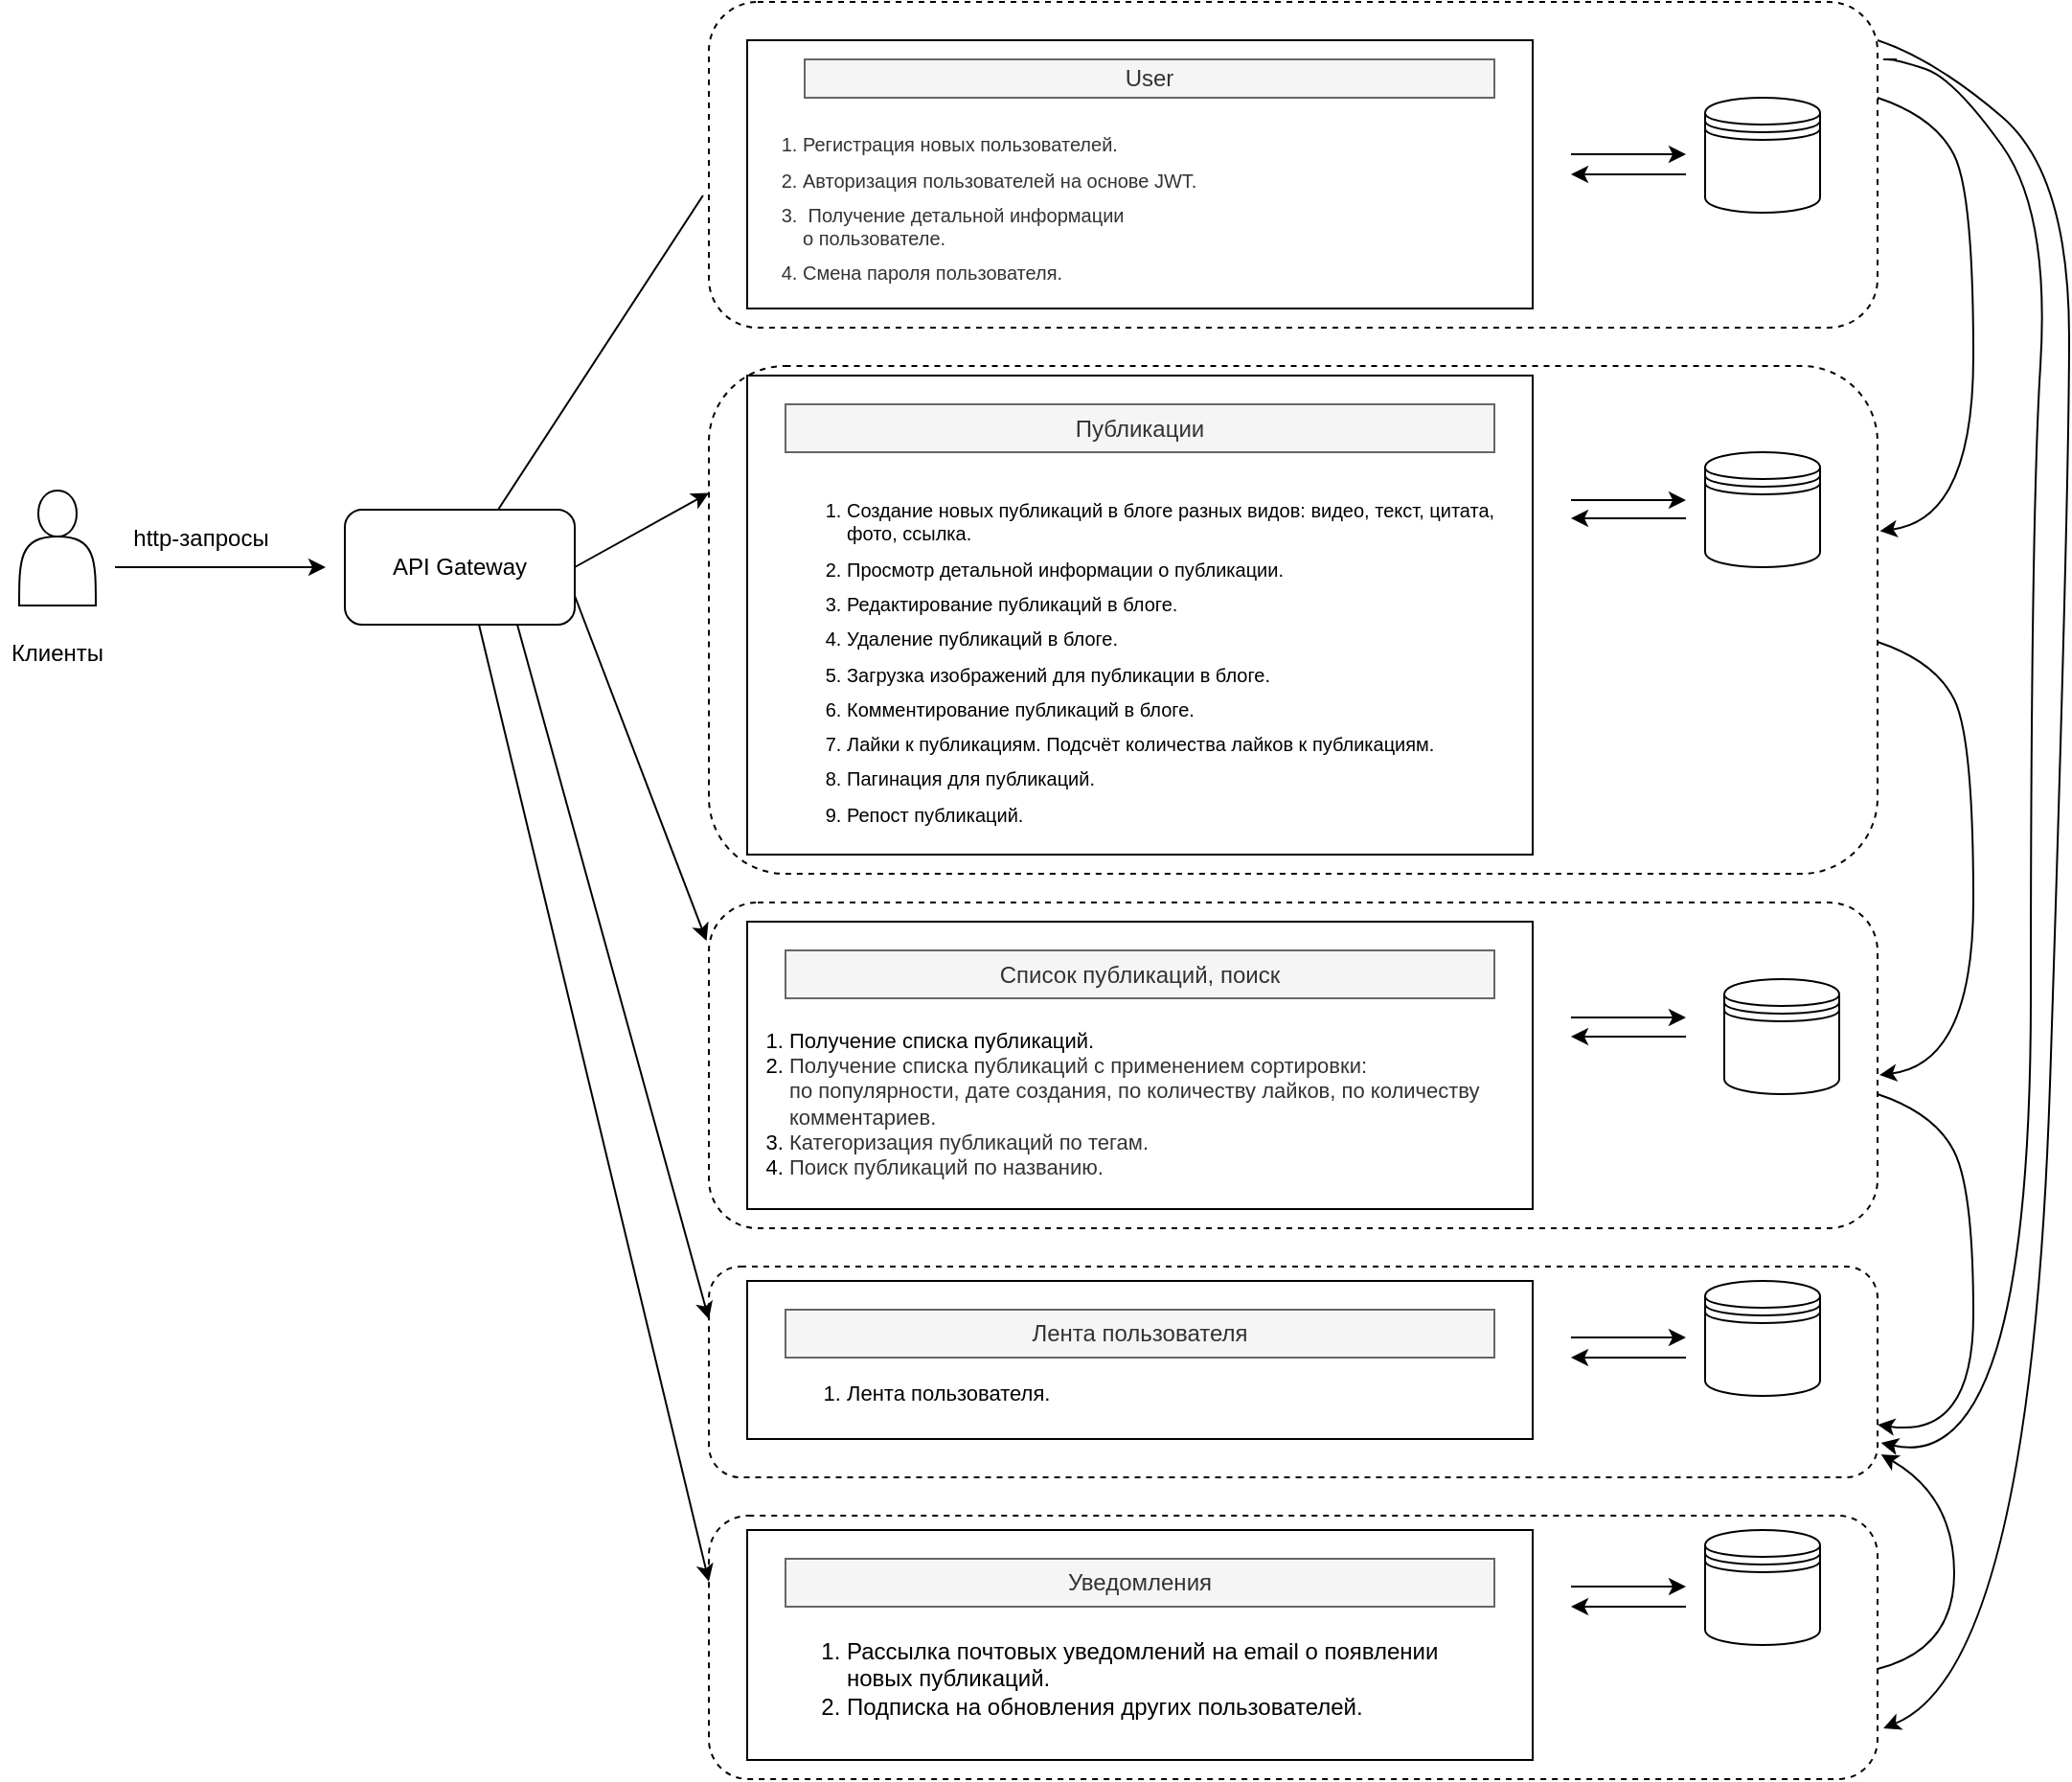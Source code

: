 <mxfile version="21.0.6" type="device"><diagram name="Page-1" id="5f0bae14-7c28-e335-631c-24af17079c00"><mxGraphModel dx="1114" dy="608" grid="1" gridSize="10" guides="1" tooltips="1" connect="1" arrows="1" fold="1" page="1" pageScale="1" pageWidth="1100" pageHeight="850" background="none" math="0" shadow="0"><root><mxCell id="0"/><mxCell id="1" parent="0"/><mxCell id="Wt6tEXDvKmHu9VFKAomc-41" value="" style="rounded=1;whiteSpace=wrap;html=1;fillColor=none;dashed=1;" vertex="1" parent="1"><mxGeometry x="370" y="210" width="610" height="265" as="geometry"/></mxCell><mxCell id="Wt6tEXDvKmHu9VFKAomc-43" value="" style="rounded=1;whiteSpace=wrap;html=1;fillColor=none;dashed=1;" vertex="1" parent="1"><mxGeometry x="370" y="680" width="610" height="110" as="geometry"/></mxCell><mxCell id="Wt6tEXDvKmHu9VFKAomc-42" value="" style="rounded=1;whiteSpace=wrap;html=1;fillColor=none;dashed=1;" vertex="1" parent="1"><mxGeometry x="370" y="490" width="610" height="170" as="geometry"/></mxCell><mxCell id="Wt6tEXDvKmHu9VFKAomc-3" value="" style="shape=actor;whiteSpace=wrap;html=1;" vertex="1" parent="1"><mxGeometry x="10" y="275" width="40" height="60" as="geometry"/></mxCell><mxCell id="Wt6tEXDvKmHu9VFKAomc-4" value="Клиенты" style="text;strokeColor=none;align=center;fillColor=none;html=1;verticalAlign=middle;whiteSpace=wrap;rounded=0;" vertex="1" parent="1"><mxGeometry y="345" width="60" height="30" as="geometry"/></mxCell><mxCell id="Wt6tEXDvKmHu9VFKAomc-5" value="" style="endArrow=classic;html=1;rounded=0;" edge="1" parent="1"><mxGeometry width="50" height="50" relative="1" as="geometry"><mxPoint x="60" y="315" as="sourcePoint"/><mxPoint x="170" y="315" as="targetPoint"/></mxGeometry></mxCell><mxCell id="Wt6tEXDvKmHu9VFKAomc-6" value="http-запросы" style="text;strokeColor=none;align=center;fillColor=none;html=1;verticalAlign=middle;whiteSpace=wrap;rounded=0;" vertex="1" parent="1"><mxGeometry x="50" y="285" width="110" height="30" as="geometry"/></mxCell><mxCell id="Wt6tEXDvKmHu9VFKAomc-7" value="" style="rounded=1;whiteSpace=wrap;html=1;" vertex="1" parent="1"><mxGeometry x="180" y="285" width="120" height="60" as="geometry"/></mxCell><mxCell id="Wt6tEXDvKmHu9VFKAomc-8" value="" style="rounded=0;whiteSpace=wrap;html=1;" vertex="1" parent="1"><mxGeometry x="390" y="40" width="410" height="140" as="geometry"/></mxCell><mxCell id="Wt6tEXDvKmHu9VFKAomc-9" value="" style="rounded=0;whiteSpace=wrap;html=1;" vertex="1" parent="1"><mxGeometry x="390" y="215" width="410" height="250" as="geometry"/></mxCell><mxCell id="Wt6tEXDvKmHu9VFKAomc-10" value="" style="rounded=0;whiteSpace=wrap;html=1;" vertex="1" parent="1"><mxGeometry x="390" y="500" width="410" height="150" as="geometry"/></mxCell><mxCell id="Wt6tEXDvKmHu9VFKAomc-12" value="" style="shape=datastore;whiteSpace=wrap;html=1;" vertex="1" parent="1"><mxGeometry x="890" y="70" width="60" height="60" as="geometry"/></mxCell><mxCell id="Wt6tEXDvKmHu9VFKAomc-15" value="" style="shape=datastore;whiteSpace=wrap;html=1;" vertex="1" parent="1"><mxGeometry x="890" y="255" width="60" height="60" as="geometry"/></mxCell><mxCell id="Wt6tEXDvKmHu9VFKAomc-16" value="" style="shape=datastore;whiteSpace=wrap;html=1;" vertex="1" parent="1"><mxGeometry x="900" y="530" width="60" height="60" as="geometry"/></mxCell><mxCell id="Wt6tEXDvKmHu9VFKAomc-17" value="" style="endArrow=classic;html=1;rounded=0;" edge="1" parent="1"><mxGeometry width="50" height="50" relative="1" as="geometry"><mxPoint x="820" y="99.5" as="sourcePoint"/><mxPoint x="880" y="99.5" as="targetPoint"/></mxGeometry></mxCell><mxCell id="Wt6tEXDvKmHu9VFKAomc-18" value="" style="endArrow=classic;html=1;rounded=0;" edge="1" parent="1"><mxGeometry width="50" height="50" relative="1" as="geometry"><mxPoint x="820" y="280" as="sourcePoint"/><mxPoint x="880" y="280" as="targetPoint"/></mxGeometry></mxCell><mxCell id="Wt6tEXDvKmHu9VFKAomc-19" value="" style="endArrow=classic;html=1;rounded=0;" edge="1" parent="1"><mxGeometry width="50" height="50" relative="1" as="geometry"><mxPoint x="820" y="550" as="sourcePoint"/><mxPoint x="880" y="550" as="targetPoint"/></mxGeometry></mxCell><mxCell id="Wt6tEXDvKmHu9VFKAomc-20" value="" style="endArrow=classic;html=1;rounded=0;" edge="1" parent="1"><mxGeometry width="50" height="50" relative="1" as="geometry"><mxPoint x="880" y="110" as="sourcePoint"/><mxPoint x="820" y="110" as="targetPoint"/></mxGeometry></mxCell><mxCell id="Wt6tEXDvKmHu9VFKAomc-21" value="" style="endArrow=classic;html=1;rounded=0;" edge="1" parent="1"><mxGeometry width="50" height="50" relative="1" as="geometry"><mxPoint x="880" y="289.5" as="sourcePoint"/><mxPoint x="820" y="289.5" as="targetPoint"/></mxGeometry></mxCell><mxCell id="Wt6tEXDvKmHu9VFKAomc-22" value="" style="endArrow=classic;html=1;rounded=0;" edge="1" parent="1"><mxGeometry width="50" height="50" relative="1" as="geometry"><mxPoint x="880" y="560" as="sourcePoint"/><mxPoint x="820" y="560" as="targetPoint"/></mxGeometry></mxCell><mxCell id="Wt6tEXDvKmHu9VFKAomc-23" value="User" style="text;align=center;html=1;verticalAlign=middle;whiteSpace=wrap;rounded=0;labelBorderColor=none;fillColor=#f5f5f5;fontColor=#333333;strokeColor=#666666;" vertex="1" parent="1"><mxGeometry x="420" y="50" width="360" height="20" as="geometry"/></mxCell><mxCell id="Wt6tEXDvKmHu9VFKAomc-24" value="Публикации" style="text;align=center;html=1;verticalAlign=middle;whiteSpace=wrap;rounded=0;labelBorderColor=none;fillColor=#f5f5f5;fontColor=#333333;strokeColor=#666666;" vertex="1" parent="1"><mxGeometry x="410" y="230" width="370" height="25" as="geometry"/></mxCell><mxCell id="Wt6tEXDvKmHu9VFKAomc-25" value="Список публикаций, поиск" style="text;align=center;html=1;verticalAlign=middle;whiteSpace=wrap;rounded=0;labelBorderColor=none;fillColor=#f5f5f5;fontColor=#333333;strokeColor=#666666;" vertex="1" parent="1"><mxGeometry x="410" y="515" width="370" height="25" as="geometry"/></mxCell><mxCell id="Wt6tEXDvKmHu9VFKAomc-26" value="" style="rounded=0;whiteSpace=wrap;html=1;" vertex="1" parent="1"><mxGeometry x="390" y="687.5" width="410" height="82.5" as="geometry"/></mxCell><mxCell id="Wt6tEXDvKmHu9VFKAomc-27" value="" style="shape=datastore;whiteSpace=wrap;html=1;" vertex="1" parent="1"><mxGeometry x="890" y="687.5" width="60" height="60" as="geometry"/></mxCell><mxCell id="Wt6tEXDvKmHu9VFKAomc-28" value="" style="endArrow=classic;html=1;rounded=0;" edge="1" parent="1"><mxGeometry width="50" height="50" relative="1" as="geometry"><mxPoint x="820" y="717" as="sourcePoint"/><mxPoint x="880" y="717" as="targetPoint"/></mxGeometry></mxCell><mxCell id="Wt6tEXDvKmHu9VFKAomc-29" value="" style="endArrow=classic;html=1;rounded=0;" edge="1" parent="1"><mxGeometry width="50" height="50" relative="1" as="geometry"><mxPoint x="880" y="727.5" as="sourcePoint"/><mxPoint x="820" y="727.5" as="targetPoint"/></mxGeometry></mxCell><mxCell id="Wt6tEXDvKmHu9VFKAomc-30" value="Лента пользователя" style="text;align=center;html=1;verticalAlign=middle;whiteSpace=wrap;rounded=0;labelBorderColor=none;fillColor=#f5f5f5;fontColor=#333333;strokeColor=#666666;" vertex="1" parent="1"><mxGeometry x="410" y="702.5" width="370" height="25" as="geometry"/></mxCell><mxCell id="Wt6tEXDvKmHu9VFKAomc-31" value="&lt;ol style=&quot;box-sizing: inherit; margin: 0.63em 0px 20px; padding-left: 1.3em; color: rgb(51, 51, 51); font-family: &amp;quot;TT Norms Pro&amp;quot;, Arial, sans-serif; font-size: 10px; font-variant-ligatures: none; text-align: start; background-color: rgb(255, 255, 255);&quot;&gt;&lt;li style=&quot;box-sizing: inherit; margin: 0.63em 0px; font-size: 10px;&quot;&gt;Регистрация новых пользователей.&lt;/li&gt;&lt;li style=&quot;box-sizing: inherit; margin: 0.63em 0px; font-size: 10px;&quot;&gt;&lt;span style=&quot;font-size: 10px;&quot;&gt;Авторизация пользователей на&amp;nbsp;основе JWT.&lt;/span&gt;&lt;br style=&quot;font-size: 10px;&quot;&gt;&lt;/li&gt;&lt;li style=&quot;box-sizing: inherit; margin: 0.63em 0px; font-size: 10px;&quot;&gt;&lt;span style=&quot;font-size: 10px;&quot;&gt;&amp;nbsp;Получение детальной информации о&amp;nbsp;пользователе.&lt;/span&gt;&lt;/li&gt;&lt;li style=&quot;box-sizing: inherit; margin: 0.63em 0px; font-size: 10px;&quot;&gt;&lt;span style=&quot;font-size: 10px;&quot;&gt;Смена пароля пользователя.&lt;br style=&quot;font-size: 10px;&quot;&gt;&lt;/span&gt;&lt;/li&gt;&lt;/ol&gt;" style="text;strokeColor=none;align=center;fillColor=none;html=1;verticalAlign=middle;whiteSpace=wrap;rounded=0;fontSize=10;" vertex="1" parent="1"><mxGeometry x="405" y="110" width="245" height="50" as="geometry"/></mxCell><mxCell id="Wt6tEXDvKmHu9VFKAomc-32" value="&lt;ol style=&quot;border-color: var(--border-color);&quot;&gt;&lt;li style=&quot;box-sizing: inherit; margin: 0.63em 0px; font-size: 10px;&quot;&gt;Создание новых публикаций в&amp;nbsp;блоге разных видов: видео, текст, цитата, фото, ссылка.&lt;/li&gt;&lt;li style=&quot;box-sizing: inherit; margin: 0.63em 0px; font-size: 10px;&quot;&gt;&lt;span style=&quot;font-size: 10px;&quot;&gt;Просмотр детальной информации о&amp;nbsp;публикации.&lt;/span&gt;&lt;/li&gt;&lt;li style=&quot;box-sizing: inherit; margin: 0.63em 0px; font-size: 10px;&quot;&gt;&lt;span style=&quot;font-size: 10px;&quot;&gt;Редактирование публикаций в&amp;nbsp;блоге.&lt;/span&gt;&lt;/li&gt;&lt;li style=&quot;box-sizing: inherit; margin: 0.63em 0px; font-size: 10px;&quot;&gt;&lt;span style=&quot;font-size: 10px;&quot;&gt;Удаление публикаций в&amp;nbsp;блоге.&lt;/span&gt;&lt;/li&gt;&lt;li style=&quot;box-sizing: inherit; margin: 0.63em 0px; font-size: 10px;&quot;&gt;&lt;span style=&quot;font-size: 10px;&quot;&gt;Загрузка изображений для публикации в&amp;nbsp;блоге.&lt;/span&gt;&lt;/li&gt;&lt;li style=&quot;box-sizing: inherit; margin: 0.63em 0px; font-size: 10px;&quot;&gt;&lt;span style=&quot;font-size: 10px;&quot;&gt;Комментирование публикаций в&amp;nbsp;блоге.&lt;/span&gt;&lt;/li&gt;&lt;li style=&quot;box-sizing: inherit; margin: 0.63em 0px; font-size: 10px;&quot;&gt;&lt;span style=&quot;font-size: 10px;&quot;&gt;Лайки к&amp;nbsp;публикациям. Подсчёт количества лайков к&amp;nbsp;публикациям.&lt;/span&gt;&lt;/li&gt;&lt;li style=&quot;box-sizing: inherit; margin: 0.63em 0px; font-size: 10px;&quot;&gt;&lt;span style=&quot;font-size: 10px;&quot;&gt;Пагинация для публикаций.&lt;/span&gt;&lt;/li&gt;&lt;li style=&quot;border-color: var(--border-color);&quot;&gt;Репост публикаций.&lt;/li&gt;&lt;/ol&gt;&lt;div style=&quot;&quot;&gt;&lt;/div&gt;" style="text;strokeColor=none;align=left;fillColor=none;html=1;verticalAlign=middle;whiteSpace=wrap;rounded=0;fontSize=10;" vertex="1" parent="1"><mxGeometry x="400" y="350" width="390" height="30" as="geometry"/></mxCell><mxCell id="Wt6tEXDvKmHu9VFKAomc-33" value="&lt;ol style=&quot;font-size: 11px;&quot;&gt;&lt;li style=&quot;font-size: 11px;&quot;&gt;Получение списка публикаций.&lt;/li&gt;&lt;li style=&quot;font-size: 11px;&quot;&gt;&lt;span style=&quot;color: rgb(51, 51, 51); font-family: &amp;quot;TT Norms Pro&amp;quot;, Arial, sans-serif; font-size: 11px; font-variant-ligatures: none; background-color: rgb(255, 255, 255);&quot;&gt;Получение списка публикаций с&amp;nbsp;применением сортировки: по&amp;nbsp;популярности, дате создания, по&amp;nbsp;количеству лайков, по&amp;nbsp;количеству комментариев.&lt;/span&gt;&lt;/li&gt;&lt;li style=&quot;font-size: 11px;&quot;&gt;&lt;span style=&quot;color: rgb(51, 51, 51); font-family: &amp;quot;TT Norms Pro&amp;quot;, Arial, sans-serif; font-size: 11px; font-variant-ligatures: none; background-color: rgb(255, 255, 255);&quot;&gt;Категоризация публикаций по&amp;nbsp;тегам.&lt;br style=&quot;font-size: 11px;&quot;&gt;&lt;/span&gt;&lt;/li&gt;&lt;li style=&quot;font-size: 11px;&quot;&gt;&lt;span style=&quot;color: rgb(51, 51, 51); font-family: &amp;quot;TT Norms Pro&amp;quot;, Arial, sans-serif; font-size: 11px; font-variant-ligatures: none; background-color: rgb(255, 255, 255);&quot;&gt;Поиск публикаций по&amp;nbsp;названию.&lt;br style=&quot;font-size: 11px;&quot;&gt;&lt;/span&gt;&lt;/li&gt;&lt;/ol&gt;" style="text;strokeColor=none;align=left;fillColor=none;html=1;verticalAlign=middle;whiteSpace=wrap;rounded=0;fontSize=11;" vertex="1" parent="1"><mxGeometry x="370" y="580" width="420" height="30" as="geometry"/></mxCell><mxCell id="Wt6tEXDvKmHu9VFKAomc-35" value="&lt;ol&gt;&lt;li style=&quot;border-color: var(--border-color); font-size: 11px;&quot;&gt;Лента пользователя.&lt;/li&gt;&lt;/ol&gt;" style="text;strokeColor=none;align=left;fillColor=none;html=1;verticalAlign=middle;whiteSpace=wrap;rounded=0;" vertex="1" parent="1"><mxGeometry x="400" y="732.5" width="380" height="27.5" as="geometry"/></mxCell><mxCell id="Wt6tEXDvKmHu9VFKAomc-40" value="" style="rounded=1;whiteSpace=wrap;html=1;fillColor=none;dashed=1;" vertex="1" parent="1"><mxGeometry x="370" y="20" width="610" height="170" as="geometry"/></mxCell><mxCell id="Wt6tEXDvKmHu9VFKAomc-44" value="" style="rounded=0;whiteSpace=wrap;html=1;" vertex="1" parent="1"><mxGeometry x="390" y="817.5" width="410" height="120" as="geometry"/></mxCell><mxCell id="Wt6tEXDvKmHu9VFKAomc-45" value="" style="shape=datastore;whiteSpace=wrap;html=1;" vertex="1" parent="1"><mxGeometry x="890" y="817.5" width="60" height="60" as="geometry"/></mxCell><mxCell id="Wt6tEXDvKmHu9VFKAomc-46" value="" style="endArrow=classic;html=1;rounded=0;" edge="1" parent="1"><mxGeometry width="50" height="50" relative="1" as="geometry"><mxPoint x="820" y="847" as="sourcePoint"/><mxPoint x="880" y="847" as="targetPoint"/></mxGeometry></mxCell><mxCell id="Wt6tEXDvKmHu9VFKAomc-47" value="" style="endArrow=classic;html=1;rounded=0;" edge="1" parent="1"><mxGeometry width="50" height="50" relative="1" as="geometry"><mxPoint x="880" y="857.5" as="sourcePoint"/><mxPoint x="820" y="857.5" as="targetPoint"/></mxGeometry></mxCell><mxCell id="Wt6tEXDvKmHu9VFKAomc-48" value="Уведомления" style="text;align=center;html=1;verticalAlign=middle;whiteSpace=wrap;rounded=0;labelBorderColor=none;fillColor=#f5f5f5;fontColor=#333333;strokeColor=#666666;" vertex="1" parent="1"><mxGeometry x="410" y="832.5" width="370" height="25" as="geometry"/></mxCell><mxCell id="Wt6tEXDvKmHu9VFKAomc-49" value="&lt;ol&gt;&lt;li&gt;Рассылка почтовых уведомлений на&amp;nbsp;email о&amp;nbsp;появлении новых публикаций.&lt;/li&gt;&lt;li&gt;Подписка на&amp;nbsp;обновления других пользователей.&lt;br&gt;&lt;/li&gt;&lt;/ol&gt;" style="text;strokeColor=none;align=left;fillColor=none;html=1;verticalAlign=middle;whiteSpace=wrap;rounded=0;" vertex="1" parent="1"><mxGeometry x="400" y="862.5" width="380" height="65" as="geometry"/></mxCell><mxCell id="Wt6tEXDvKmHu9VFKAomc-50" value="" style="rounded=1;whiteSpace=wrap;html=1;fillColor=none;dashed=1;" vertex="1" parent="1"><mxGeometry x="370" y="810" width="610" height="137.5" as="geometry"/></mxCell><mxCell id="Wt6tEXDvKmHu9VFKAomc-57" value="" style="curved=1;endArrow=classic;html=1;rounded=0;entryX=1.002;entryY=0.325;entryDx=0;entryDy=0;entryPerimeter=0;" edge="1" parent="1" target="Wt6tEXDvKmHu9VFKAomc-41"><mxGeometry width="50" height="50" relative="1" as="geometry"><mxPoint x="980" y="70" as="sourcePoint"/><mxPoint x="990" y="300" as="targetPoint"/><Array as="points"><mxPoint x="980" y="70"/><mxPoint x="1010" y="80"/><mxPoint x="1030" y="120"/><mxPoint x="1030" y="290"/></Array></mxGeometry></mxCell><mxCell id="Wt6tEXDvKmHu9VFKAomc-58" value="" style="curved=1;endArrow=classic;html=1;rounded=0;entryX=1.002;entryY=0.325;entryDx=0;entryDy=0;entryPerimeter=0;" edge="1" parent="1"><mxGeometry width="50" height="50" relative="1" as="geometry"><mxPoint x="980" y="354" as="sourcePoint"/><mxPoint x="981" y="580" as="targetPoint"/><Array as="points"><mxPoint x="980" y="354"/><mxPoint x="1010" y="364"/><mxPoint x="1030" y="404"/><mxPoint x="1030" y="574"/></Array></mxGeometry></mxCell><mxCell id="Wt6tEXDvKmHu9VFKAomc-59" value="" style="curved=1;endArrow=classic;html=1;rounded=0;entryX=1;entryY=0.75;entryDx=0;entryDy=0;" edge="1" parent="1" target="Wt6tEXDvKmHu9VFKAomc-43"><mxGeometry width="50" height="50" relative="1" as="geometry"><mxPoint x="980" y="590" as="sourcePoint"/><mxPoint x="981" y="816" as="targetPoint"/><Array as="points"><mxPoint x="980" y="590"/><mxPoint x="1010" y="600"/><mxPoint x="1030" y="640"/><mxPoint x="1030" y="770"/></Array></mxGeometry></mxCell><mxCell id="Wt6tEXDvKmHu9VFKAomc-61" value="" style="curved=1;endArrow=classic;html=1;rounded=0;entryX=1.003;entryY=0.891;entryDx=0;entryDy=0;entryPerimeter=0;" edge="1" parent="1" target="Wt6tEXDvKmHu9VFKAomc-43"><mxGeometry width="50" height="50" relative="1" as="geometry"><mxPoint x="980" y="890" as="sourcePoint"/><mxPoint x="1030" y="840" as="targetPoint"/><Array as="points"><mxPoint x="1020" y="880"/><mxPoint x="1020" y="800"/></Array></mxGeometry></mxCell><mxCell id="Wt6tEXDvKmHu9VFKAomc-62" value="" style="curved=1;endArrow=classic;html=1;rounded=0;entryX=1.005;entryY=0.807;entryDx=0;entryDy=0;entryPerimeter=0;" edge="1" parent="1" target="Wt6tEXDvKmHu9VFKAomc-50"><mxGeometry width="50" height="50" relative="1" as="geometry"><mxPoint x="980" y="40" as="sourcePoint"/><mxPoint x="1070" y="690" as="targetPoint"/><Array as="points"><mxPoint x="980" y="40"/><mxPoint x="1010" y="50"/><mxPoint x="1080" y="110"/><mxPoint x="1080" y="280"/><mxPoint x="1060" y="890"/></Array></mxGeometry></mxCell><mxCell id="Wt6tEXDvKmHu9VFKAomc-63" value="" style="curved=1;endArrow=classic;html=1;rounded=0;entryX=1.003;entryY=0.836;entryDx=0;entryDy=0;entryPerimeter=0;" edge="1" parent="1" target="Wt6tEXDvKmHu9VFKAomc-43"><mxGeometry width="50" height="50" relative="1" as="geometry"><mxPoint x="990" y="50" as="sourcePoint"/><mxPoint x="993" y="931" as="targetPoint"/><Array as="points"><mxPoint x="980" y="50"/><mxPoint x="990" y="50"/><mxPoint x="1020" y="60"/><mxPoint x="1070" y="130"/><mxPoint x="1060" y="290"/><mxPoint x="1060" y="790"/></Array></mxGeometry></mxCell><mxCell id="Wt6tEXDvKmHu9VFKAomc-64" value="API Gateway" style="text;strokeColor=none;align=center;fillColor=none;html=1;verticalAlign=middle;whiteSpace=wrap;rounded=0;" vertex="1" parent="1"><mxGeometry x="190" y="300" width="100" height="30" as="geometry"/></mxCell><mxCell id="Wt6tEXDvKmHu9VFKAomc-66" value="" style="endArrow=classic;html=1;rounded=0;entryX=0;entryY=0.25;entryDx=0;entryDy=0;" edge="1" parent="1" target="Wt6tEXDvKmHu9VFKAomc-41"><mxGeometry width="50" height="50" relative="1" as="geometry"><mxPoint x="300" y="315" as="sourcePoint"/><mxPoint x="350" y="265" as="targetPoint"/></mxGeometry></mxCell><mxCell id="Wt6tEXDvKmHu9VFKAomc-67" value="" style="endArrow=classic;html=1;rounded=0;entryX=-0.002;entryY=0.118;entryDx=0;entryDy=0;entryPerimeter=0;" edge="1" parent="1" target="Wt6tEXDvKmHu9VFKAomc-42"><mxGeometry width="50" height="50" relative="1" as="geometry"><mxPoint x="300" y="330" as="sourcePoint"/><mxPoint x="370" y="291" as="targetPoint"/></mxGeometry></mxCell><mxCell id="Wt6tEXDvKmHu9VFKAomc-68" value="" style="endArrow=classic;html=1;rounded=0;entryX=0;entryY=0.25;entryDx=0;entryDy=0;exitX=0.75;exitY=1;exitDx=0;exitDy=0;" edge="1" parent="1" source="Wt6tEXDvKmHu9VFKAomc-7" target="Wt6tEXDvKmHu9VFKAomc-43"><mxGeometry width="50" height="50" relative="1" as="geometry"><mxPoint x="310" y="340" as="sourcePoint"/><mxPoint x="379" y="520" as="targetPoint"/></mxGeometry></mxCell><mxCell id="Wt6tEXDvKmHu9VFKAomc-69" value="" style="endArrow=classic;html=1;rounded=0;entryX=0;entryY=0.25;entryDx=0;entryDy=0;exitX=0.75;exitY=1;exitDx=0;exitDy=0;" edge="1" parent="1" target="Wt6tEXDvKmHu9VFKAomc-50"><mxGeometry width="50" height="50" relative="1" as="geometry"><mxPoint x="250" y="345" as="sourcePoint"/><mxPoint x="350" y="708" as="targetPoint"/></mxGeometry></mxCell><mxCell id="Wt6tEXDvKmHu9VFKAomc-70" value="" style="endArrow=none;html=1;rounded=0;entryX=-0.005;entryY=0.594;entryDx=0;entryDy=0;entryPerimeter=0;jumpStyle=none;" edge="1" parent="1" target="Wt6tEXDvKmHu9VFKAomc-40"><mxGeometry width="50" height="50" relative="1" as="geometry"><mxPoint x="260" y="285" as="sourcePoint"/><mxPoint x="310" y="235" as="targetPoint"/></mxGeometry></mxCell></root></mxGraphModel></diagram></mxfile>